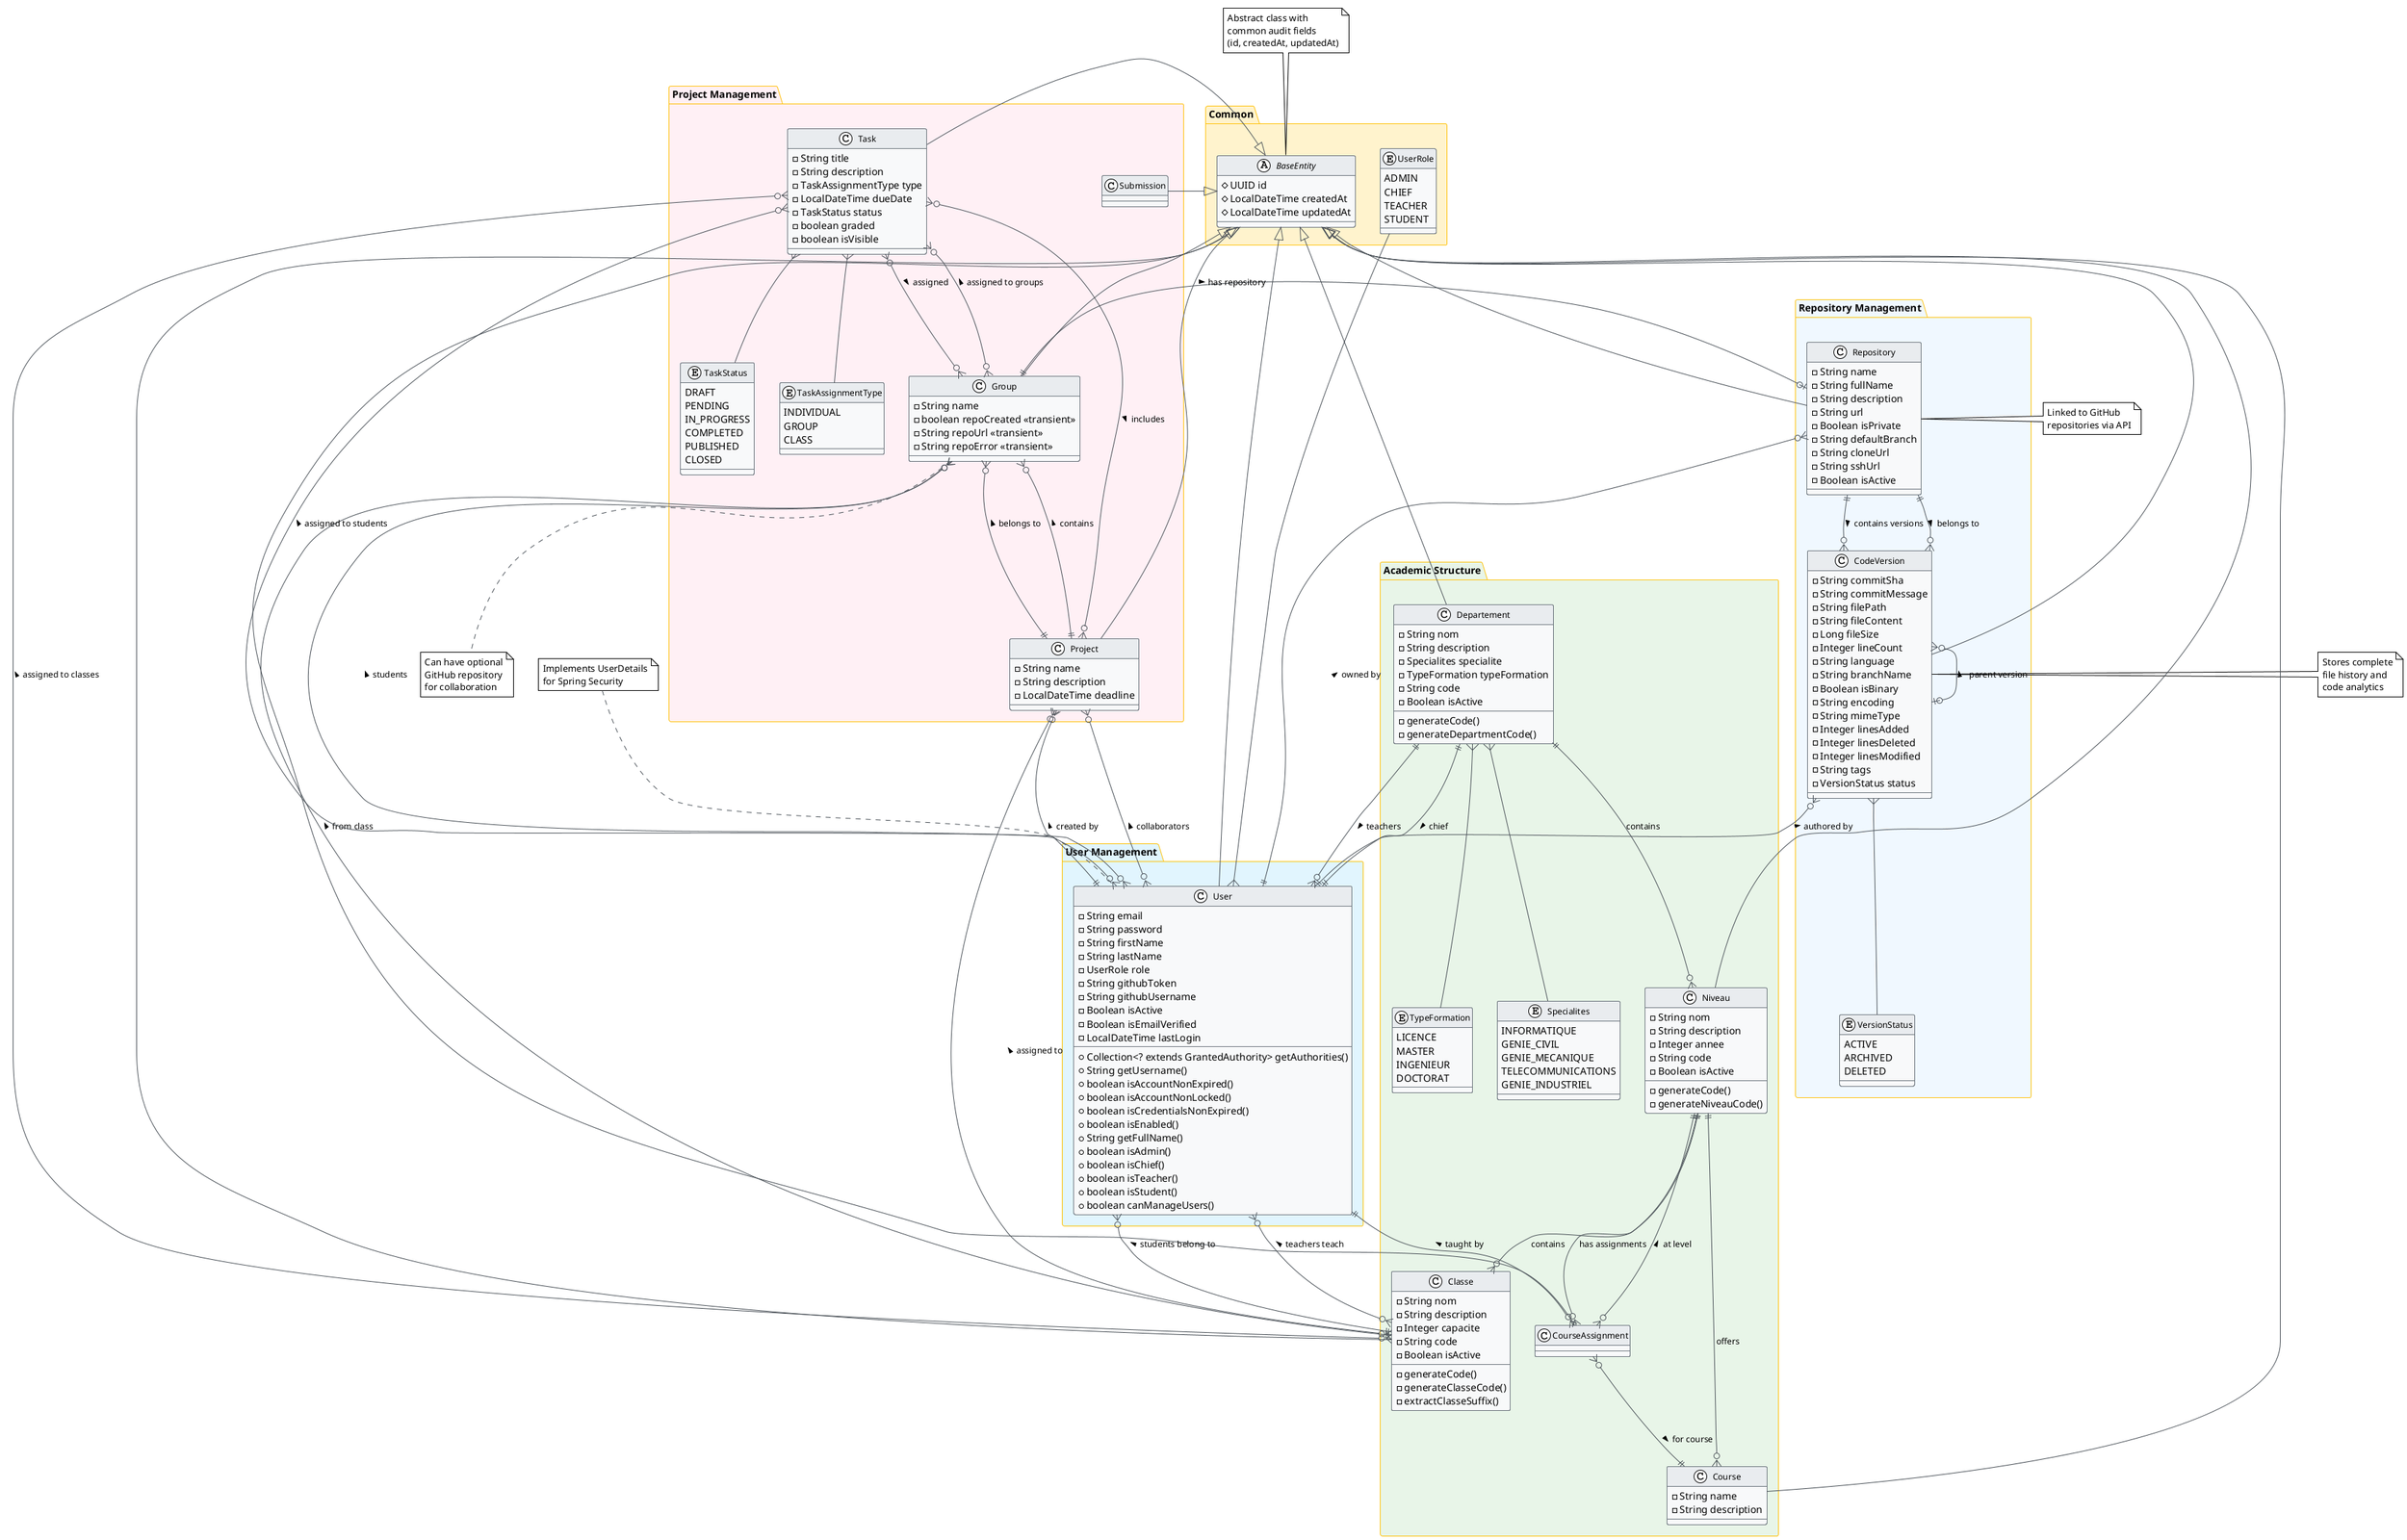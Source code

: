@startuml EspritHub Entity Class Diagram

!theme plain
skinparam {
  ClassBackgroundColor #f8f9fa
  ClassBorderColor #6c757d
  ClassHeaderBackgroundColor #e9ecef
  ArrowColor #495057
  ArrowFontSize 12
  ClassFontSize 12
  PackageFontSize 14
  PackageBackgroundColor #fff3cd
  PackageBorderColor #ffc107
}

package "Common" #fff3cd {
  abstract class BaseEntity {
    #UUID id
    #LocalDateTime createdAt
    #LocalDateTime updatedAt
  }
  
  enum UserRole {
    ADMIN
    CHIEF
    TEACHER
    STUDENT
  }
}

package "User Management" #e1f5fe {
  class User {
    -String email
    -String password
    -String firstName
    -String lastName
    -UserRole role
    -String githubToken
    -String githubUsername
    -Boolean isActive
    -Boolean isEmailVerified
    -LocalDateTime lastLogin
    --
    +Collection<? extends GrantedAuthority> getAuthorities()
    +String getUsername()
    +boolean isAccountNonExpired()
    +boolean isAccountNonLocked()
    +boolean isCredentialsNonExpired()
    +boolean isEnabled()
    +String getFullName()
    +boolean isAdmin()
    +boolean isChief()
    +boolean isTeacher()
    +boolean isStudent()
    +boolean canManageUsers()
  }
}

package "Academic Structure" #e8f5e8 {
  enum Specialites {
    INFORMATIQUE
    GENIE_CIVIL
    GENIE_MECANIQUE
    TELECOMMUNICATIONS
    GENIE_INDUSTRIEL
  }
  
  enum TypeFormation {
    LICENCE
    MASTER
    INGENIEUR
    DOCTORAT
  }
  
  class Departement {
    -String nom
    -String description
    -Specialites specialite
    -TypeFormation typeFormation
    -String code
    -Boolean isActive
    --
    -generateCode()
    -generateDepartmentCode()
  }
  
  class Niveau {
    -String nom
    -String description
    -Integer annee
    -String code
    -Boolean isActive
    --
    -generateCode()
    -generateNiveauCode()
  }
  
  class Classe {
    -String nom
    -String description
    -Integer capacite
    -String code
    -Boolean isActive
    --
    -generateCode()
    -generateClasseCode()
    -extractClasseSuffix()
  }
  
  class Course {
    -String name
    -String description
  }
  
  class CourseAssignment {
  }
}

package "Project Management" #fff0f5 {
  enum TaskStatus {
    DRAFT
    PENDING
    IN_PROGRESS
    COMPLETED
    PUBLISHED
    CLOSED
  }
  
  enum TaskAssignmentType {
    INDIVIDUAL
    GROUP
    CLASS
  }
  
  class Project {
    -String name
    -String description
    -LocalDateTime deadline
  }
  
  class Group {
    -String name
    -boolean repoCreated <<transient>>
    -String repoUrl <<transient>>
    -String repoError <<transient>>
  }
  
  class Task {
    -String title
    -String description
    -TaskAssignmentType type
    -LocalDateTime dueDate
    -TaskStatus status
    -boolean graded
    -boolean isVisible
  }
  
  class Submission {
    ' Empty entity
  }
}

package "Repository Management" #f0f8ff {
  class Repository {
    -String name
    -String fullName
    -String description
    -String url
    -Boolean isPrivate
    -String defaultBranch
    -String cloneUrl
    -String sshUrl
    -Boolean isActive
  }
  
  class CodeVersion {
    -String commitSha
    -String commitMessage
    -String filePath
    -String fileContent
    -Long fileSize
    -Integer lineCount
    -String language
    -String branchName
    -Boolean isBinary
    -String encoding
    -String mimeType
    -Integer linesAdded
    -Integer linesDeleted
    -Integer linesModified
    -String tags
    -VersionStatus status
  }
  
  enum VersionStatus {
    ACTIVE
    ARCHIVED
    DELETED
  }
}

' Inheritance relationships
BaseEntity <|-- User
BaseEntity <|-- Departement
BaseEntity <|-- Niveau
BaseEntity <|-- Classe
BaseEntity <|-- Course
BaseEntity <|-- CourseAssignment
BaseEntity <|-- Project
BaseEntity <|-- Group
BaseEntity <|-- Task
BaseEntity <|-- Submission
BaseEntity <|-- Repository
BaseEntity <|-- CodeVersion

' User role relationship
User }-- UserRole

' Academic structure relationships
Departement ||--o{ Niveau : "contains"
Niveau ||--o{ Classe : "contains"
Niveau ||--o{ Course : "offers"
Niveau ||--o{ CourseAssignment : "has assignments"

' Department and user relationships
Departement ||--|| User : "chief >"
Departement ||--o{ User : "teachers >"
User }o--|| Classe : "< students belong to"
User }o--o{ Classe : "< teachers teach"

' Course assignment relationships
CourseAssignment }o--|| Course : "for course >"
CourseAssignment }o--|| Niveau : "at level >"
CourseAssignment }o--|| User : "taught by >"

' Project relationships
Project }o--|| User : "< created by"
Project }o--o{ Classe : "< assigned to"
Project }o--o{ User : "< collaborators"
Project ||--o{ Group : "contains >"
Project }o--o{ Task : "< includes"

' Group relationships
Group }o--|| Project : "< belongs to"
Group }o--|| Classe : "< from class"
Group }o--o{ User : "< students"
Group }o--o{ Task : "< assigned"
Group ||--o| Repository : "has repository >"

' Task relationships
Task }o--o{ Group : "< assigned to groups"
Task }o--o{ User : "< assigned to students"
Task }o--o{ Classe : "< assigned to classes"

' Repository relationships
Repository }o--|| User : "< owned by"
Repository ||--o{ CodeVersion : "contains versions >"

' Code version relationships
CodeVersion }o--|| Repository : "< belongs to"
CodeVersion }o--|| User : "< authored by"
CodeVersion }o--o| CodeVersion : "< parent version"
CodeVersion }-- VersionStatus

' Enum relationships
Departement }-- Specialites
Departement }-- TypeFormation
Task }-- TaskStatus
Task }-- TaskAssignmentType

note top of User : Implements UserDetails\nfor Spring Security

note top of BaseEntity : Abstract class with\ncommon audit fields\n(id, createdAt, updatedAt)

note right of Repository : Linked to GitHub\nrepositories via API

note right of CodeVersion : Stores complete\nfile history and\ncode analytics

note bottom of Group : Can have optional\nGitHub repository\nfor collaboration

@enduml
